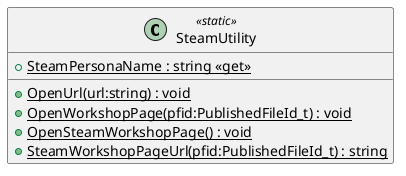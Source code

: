 @startuml
class SteamUtility <<static>> {
    + {static} SteamPersonaName : string <<get>>
    + {static} OpenUrl(url:string) : void
    + {static} OpenWorkshopPage(pfid:PublishedFileId_t) : void
    + {static} OpenSteamWorkshopPage() : void
    + {static} SteamWorkshopPageUrl(pfid:PublishedFileId_t) : string
}
@enduml
